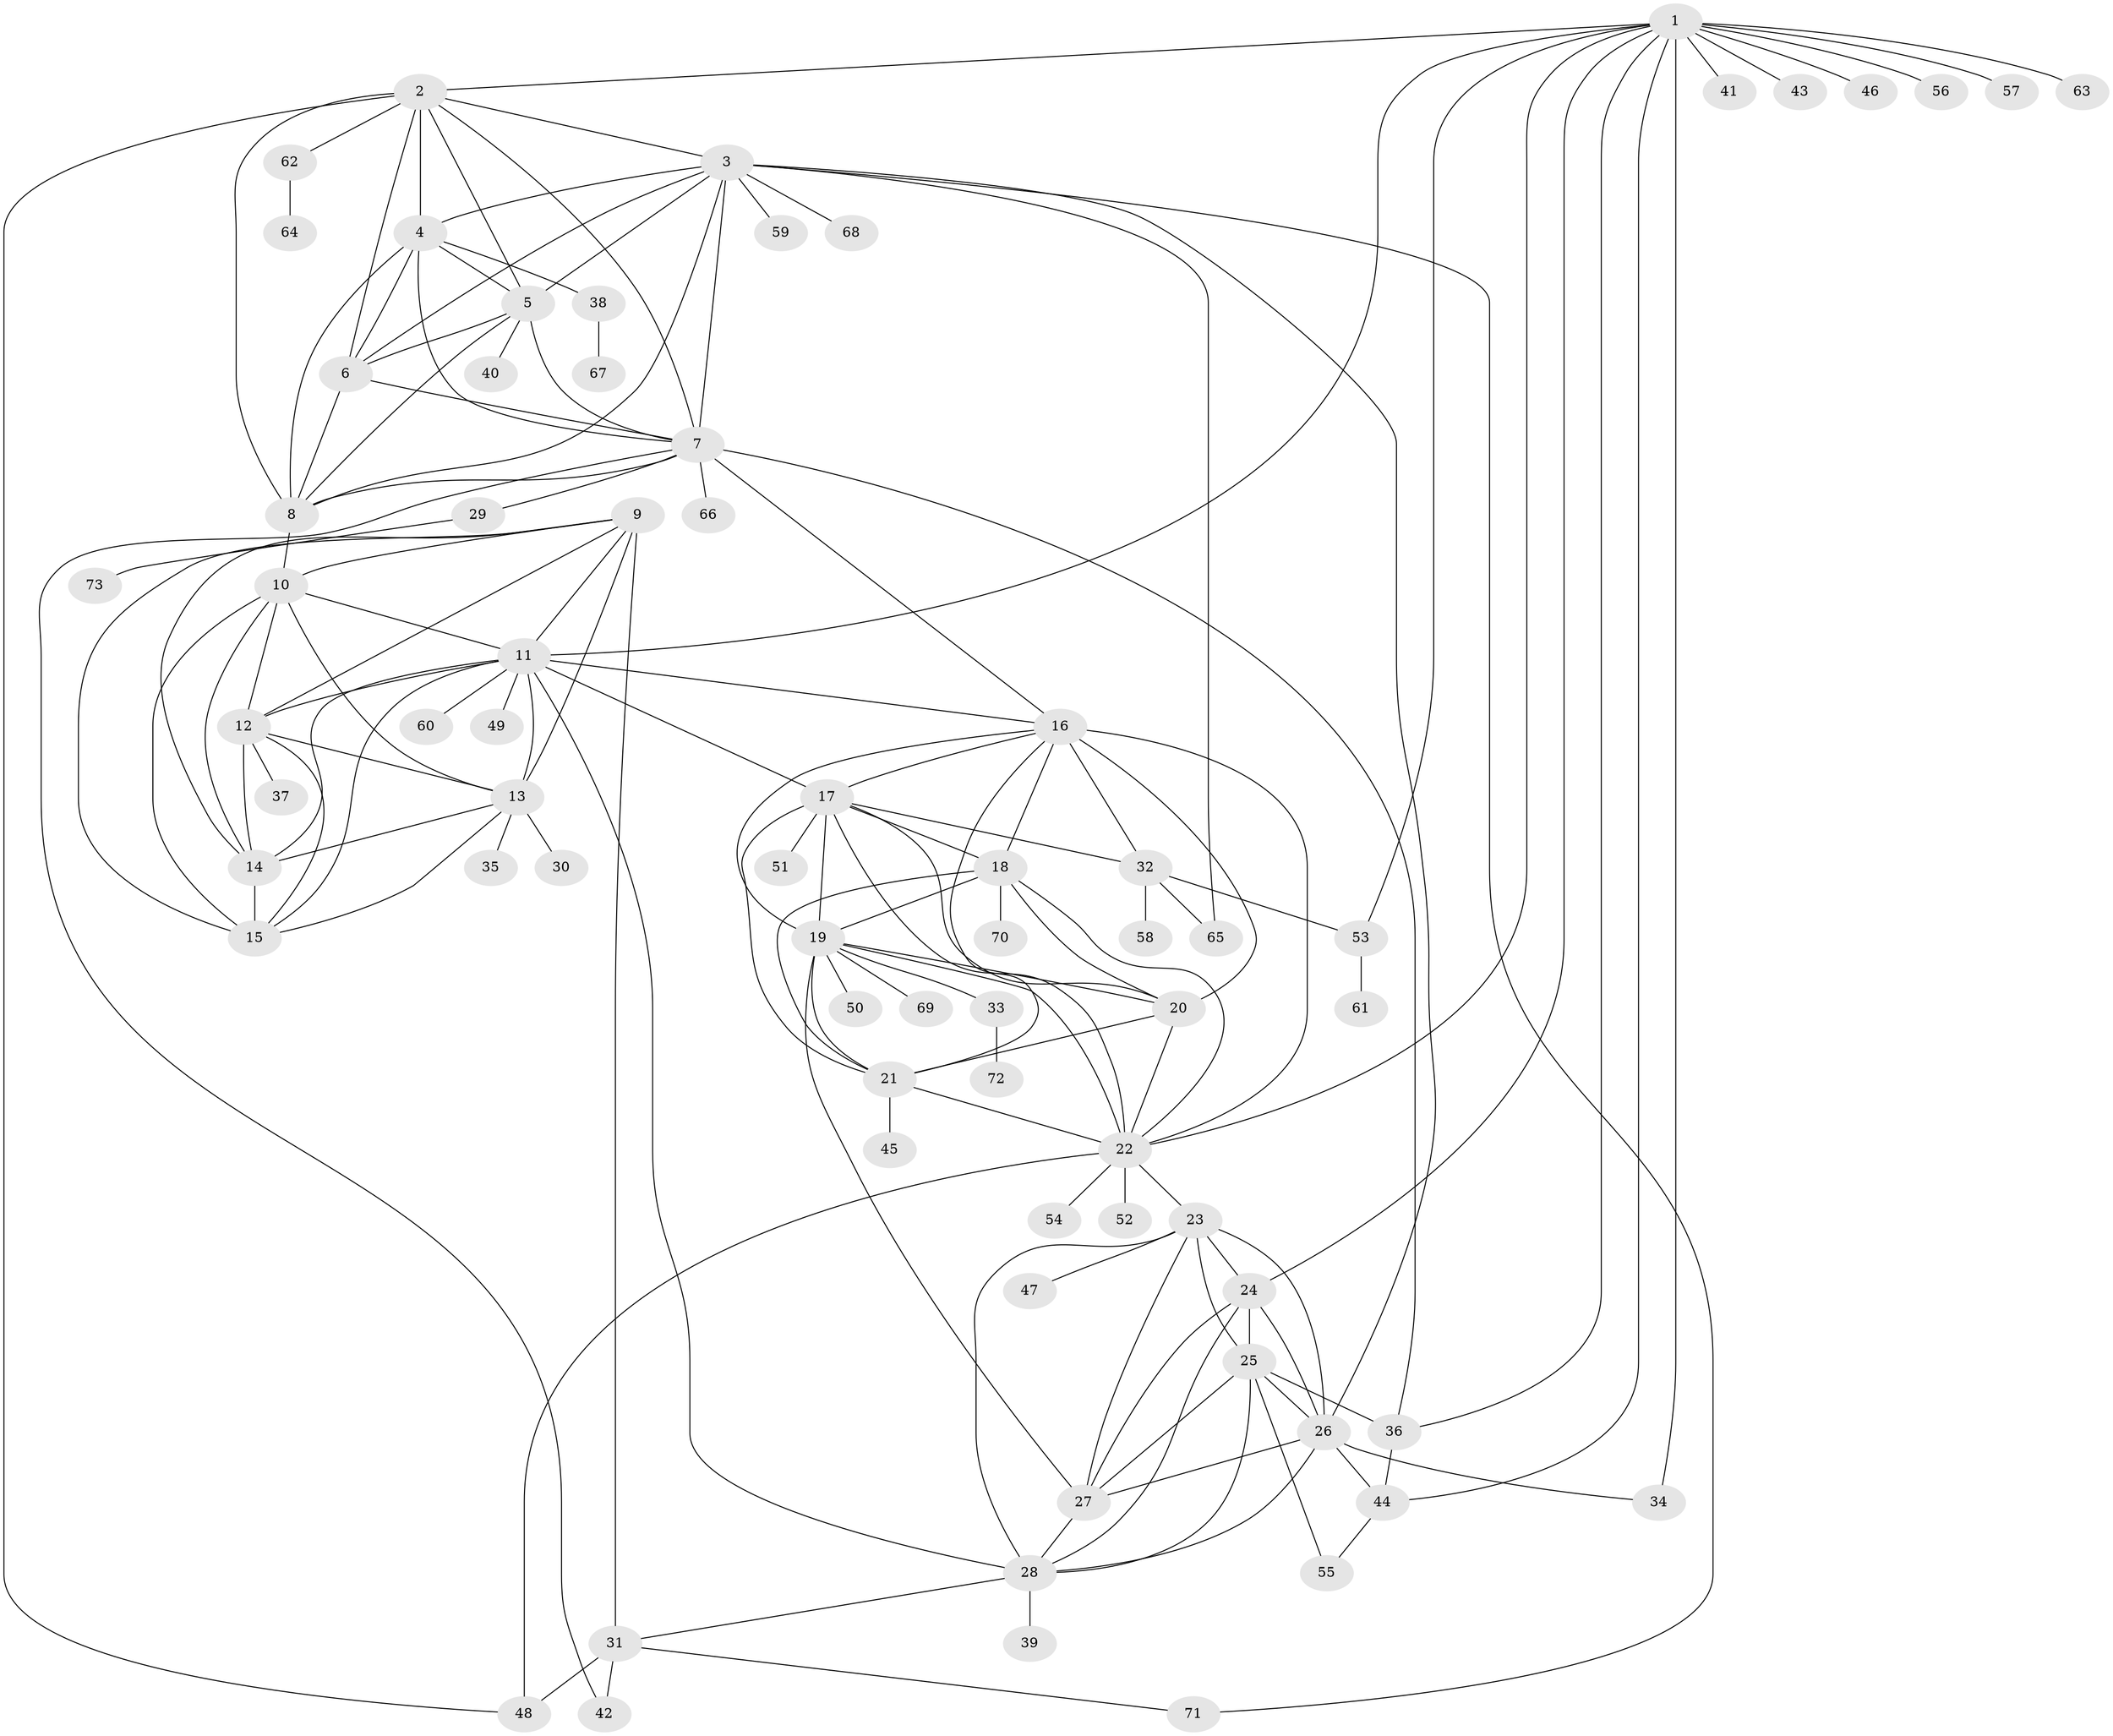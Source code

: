 // original degree distribution, {10: 0.04827586206896552, 11: 0.034482758620689655, 9: 0.027586206896551724, 8: 0.06206896551724138, 7: 0.020689655172413793, 12: 0.034482758620689655, 13: 0.006896551724137931, 6: 0.006896551724137931, 2: 0.15862068965517243, 1: 0.5517241379310345, 3: 0.027586206896551724, 5: 0.006896551724137931, 4: 0.013793103448275862}
// Generated by graph-tools (version 1.1) at 2025/37/03/09/25 02:37:10]
// undirected, 73 vertices, 149 edges
graph export_dot {
graph [start="1"]
  node [color=gray90,style=filled];
  1;
  2;
  3;
  4;
  5;
  6;
  7;
  8;
  9;
  10;
  11;
  12;
  13;
  14;
  15;
  16;
  17;
  18;
  19;
  20;
  21;
  22;
  23;
  24;
  25;
  26;
  27;
  28;
  29;
  30;
  31;
  32;
  33;
  34;
  35;
  36;
  37;
  38;
  39;
  40;
  41;
  42;
  43;
  44;
  45;
  46;
  47;
  48;
  49;
  50;
  51;
  52;
  53;
  54;
  55;
  56;
  57;
  58;
  59;
  60;
  61;
  62;
  63;
  64;
  65;
  66;
  67;
  68;
  69;
  70;
  71;
  72;
  73;
  1 -- 2 [weight=1.0];
  1 -- 11 [weight=1.0];
  1 -- 22 [weight=1.0];
  1 -- 24 [weight=2.0];
  1 -- 34 [weight=4.0];
  1 -- 36 [weight=1.0];
  1 -- 41 [weight=1.0];
  1 -- 43 [weight=1.0];
  1 -- 44 [weight=1.0];
  1 -- 46 [weight=4.0];
  1 -- 53 [weight=1.0];
  1 -- 56 [weight=1.0];
  1 -- 57 [weight=1.0];
  1 -- 63 [weight=1.0];
  2 -- 3 [weight=1.0];
  2 -- 4 [weight=1.0];
  2 -- 5 [weight=1.0];
  2 -- 6 [weight=1.0];
  2 -- 7 [weight=1.0];
  2 -- 8 [weight=1.0];
  2 -- 48 [weight=1.0];
  2 -- 62 [weight=1.0];
  3 -- 4 [weight=1.0];
  3 -- 5 [weight=1.0];
  3 -- 6 [weight=1.0];
  3 -- 7 [weight=1.0];
  3 -- 8 [weight=1.0];
  3 -- 26 [weight=1.0];
  3 -- 59 [weight=1.0];
  3 -- 65 [weight=1.0];
  3 -- 68 [weight=1.0];
  3 -- 71 [weight=1.0];
  4 -- 5 [weight=1.0];
  4 -- 6 [weight=1.0];
  4 -- 7 [weight=1.0];
  4 -- 8 [weight=1.0];
  4 -- 38 [weight=1.0];
  5 -- 6 [weight=1.0];
  5 -- 7 [weight=1.0];
  5 -- 8 [weight=1.0];
  5 -- 40 [weight=1.0];
  6 -- 7 [weight=1.0];
  6 -- 8 [weight=2.0];
  7 -- 8 [weight=1.0];
  7 -- 16 [weight=1.0];
  7 -- 29 [weight=1.0];
  7 -- 36 [weight=1.0];
  7 -- 42 [weight=1.0];
  7 -- 66 [weight=1.0];
  8 -- 10 [weight=1.0];
  9 -- 10 [weight=1.0];
  9 -- 11 [weight=1.0];
  9 -- 12 [weight=1.0];
  9 -- 13 [weight=1.0];
  9 -- 14 [weight=1.0];
  9 -- 15 [weight=1.0];
  9 -- 31 [weight=5.0];
  10 -- 11 [weight=1.0];
  10 -- 12 [weight=1.0];
  10 -- 13 [weight=1.0];
  10 -- 14 [weight=1.0];
  10 -- 15 [weight=1.0];
  11 -- 12 [weight=1.0];
  11 -- 13 [weight=1.0];
  11 -- 14 [weight=1.0];
  11 -- 15 [weight=1.0];
  11 -- 16 [weight=1.0];
  11 -- 17 [weight=1.0];
  11 -- 28 [weight=1.0];
  11 -- 49 [weight=1.0];
  11 -- 60 [weight=1.0];
  12 -- 13 [weight=1.0];
  12 -- 14 [weight=1.0];
  12 -- 15 [weight=1.0];
  12 -- 37 [weight=1.0];
  13 -- 14 [weight=1.0];
  13 -- 15 [weight=1.0];
  13 -- 30 [weight=3.0];
  13 -- 35 [weight=1.0];
  14 -- 15 [weight=3.0];
  16 -- 17 [weight=1.0];
  16 -- 18 [weight=1.0];
  16 -- 19 [weight=1.0];
  16 -- 20 [weight=4.0];
  16 -- 21 [weight=1.0];
  16 -- 22 [weight=1.0];
  16 -- 32 [weight=1.0];
  17 -- 18 [weight=1.0];
  17 -- 19 [weight=1.0];
  17 -- 20 [weight=1.0];
  17 -- 21 [weight=1.0];
  17 -- 22 [weight=1.0];
  17 -- 32 [weight=1.0];
  17 -- 51 [weight=1.0];
  18 -- 19 [weight=1.0];
  18 -- 20 [weight=1.0];
  18 -- 21 [weight=1.0];
  18 -- 22 [weight=1.0];
  18 -- 70 [weight=1.0];
  19 -- 20 [weight=1.0];
  19 -- 21 [weight=1.0];
  19 -- 22 [weight=1.0];
  19 -- 27 [weight=1.0];
  19 -- 33 [weight=1.0];
  19 -- 50 [weight=1.0];
  19 -- 69 [weight=1.0];
  20 -- 21 [weight=1.0];
  20 -- 22 [weight=1.0];
  21 -- 22 [weight=1.0];
  21 -- 45 [weight=2.0];
  22 -- 23 [weight=1.0];
  22 -- 48 [weight=1.0];
  22 -- 52 [weight=1.0];
  22 -- 54 [weight=1.0];
  23 -- 24 [weight=2.0];
  23 -- 25 [weight=2.0];
  23 -- 26 [weight=2.0];
  23 -- 27 [weight=2.0];
  23 -- 28 [weight=2.0];
  23 -- 47 [weight=1.0];
  24 -- 25 [weight=1.0];
  24 -- 26 [weight=1.0];
  24 -- 27 [weight=1.0];
  24 -- 28 [weight=1.0];
  25 -- 26 [weight=1.0];
  25 -- 27 [weight=1.0];
  25 -- 28 [weight=1.0];
  25 -- 36 [weight=4.0];
  25 -- 55 [weight=1.0];
  26 -- 27 [weight=1.0];
  26 -- 28 [weight=1.0];
  26 -- 34 [weight=1.0];
  26 -- 44 [weight=1.0];
  27 -- 28 [weight=1.0];
  28 -- 31 [weight=1.0];
  28 -- 39 [weight=1.0];
  29 -- 73 [weight=1.0];
  31 -- 42 [weight=1.0];
  31 -- 48 [weight=1.0];
  31 -- 71 [weight=1.0];
  32 -- 53 [weight=1.0];
  32 -- 58 [weight=2.0];
  32 -- 65 [weight=1.0];
  33 -- 72 [weight=1.0];
  36 -- 44 [weight=1.0];
  38 -- 67 [weight=1.0];
  44 -- 55 [weight=1.0];
  53 -- 61 [weight=1.0];
  62 -- 64 [weight=1.0];
}
